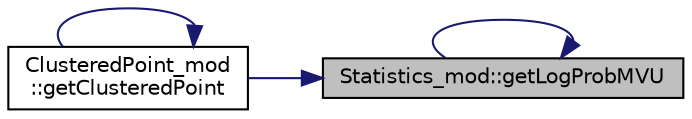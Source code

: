 digraph "Statistics_mod::getLogProbMVU"
{
 // LATEX_PDF_SIZE
  edge [fontname="Helvetica",fontsize="10",labelfontname="Helvetica",labelfontsize="10"];
  node [fontname="Helvetica",fontsize="10",shape=record];
  rankdir="RL";
  Node1 [label="Statistics_mod::getLogProbMVU",height=0.2,width=0.4,color="black", fillcolor="grey75", style="filled", fontcolor="black",tooltip="Return the natural logarithm of the probability density function value of a point uniformly distribut..."];
  Node1 -> Node2 [dir="back",color="midnightblue",fontsize="10",style="solid",fontname="Helvetica"];
  Node2 [label="ClusteredPoint_mod\l::getClusteredPoint",height=0.2,width=0.4,color="black", fillcolor="white", style="filled",URL="$namespaceClusteredPoint__mod.html#a70a3d3ce1aa61572e6e1c4a4a0f47024",tooltip=" "];
  Node2 -> Node2 [dir="back",color="midnightblue",fontsize="10",style="solid",fontname="Helvetica"];
  Node1 -> Node1 [dir="back",color="midnightblue",fontsize="10",style="solid",fontname="Helvetica"];
}
